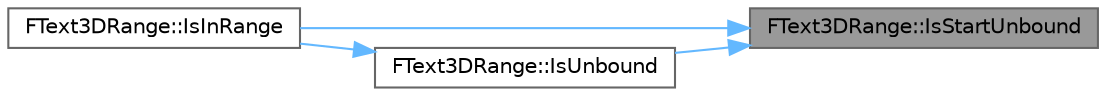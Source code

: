 digraph "FText3DRange::IsStartUnbound"
{
 // INTERACTIVE_SVG=YES
 // LATEX_PDF_SIZE
  bgcolor="transparent";
  edge [fontname=Helvetica,fontsize=10,labelfontname=Helvetica,labelfontsize=10];
  node [fontname=Helvetica,fontsize=10,shape=box,height=0.2,width=0.4];
  rankdir="RL";
  Node1 [id="Node000001",label="FText3DRange::IsStartUnbound",height=0.2,width=0.4,color="gray40", fillcolor="grey60", style="filled", fontcolor="black",tooltip=" "];
  Node1 -> Node2 [id="edge1_Node000001_Node000002",dir="back",color="steelblue1",style="solid",tooltip=" "];
  Node2 [id="Node000002",label="FText3DRange::IsInRange",height=0.2,width=0.4,color="grey40", fillcolor="white", style="filled",URL="$d1/d15/structFText3DRange.html#a6825e6942cc5d40accb348bd0d35ae0a",tooltip=" "];
  Node1 -> Node3 [id="edge2_Node000001_Node000003",dir="back",color="steelblue1",style="solid",tooltip=" "];
  Node3 [id="Node000003",label="FText3DRange::IsUnbound",height=0.2,width=0.4,color="grey40", fillcolor="white", style="filled",URL="$d1/d15/structFText3DRange.html#af837a4ddf18cdd917e38b28c621930de",tooltip=" "];
  Node3 -> Node2 [id="edge3_Node000003_Node000002",dir="back",color="steelblue1",style="solid",tooltip=" "];
}
